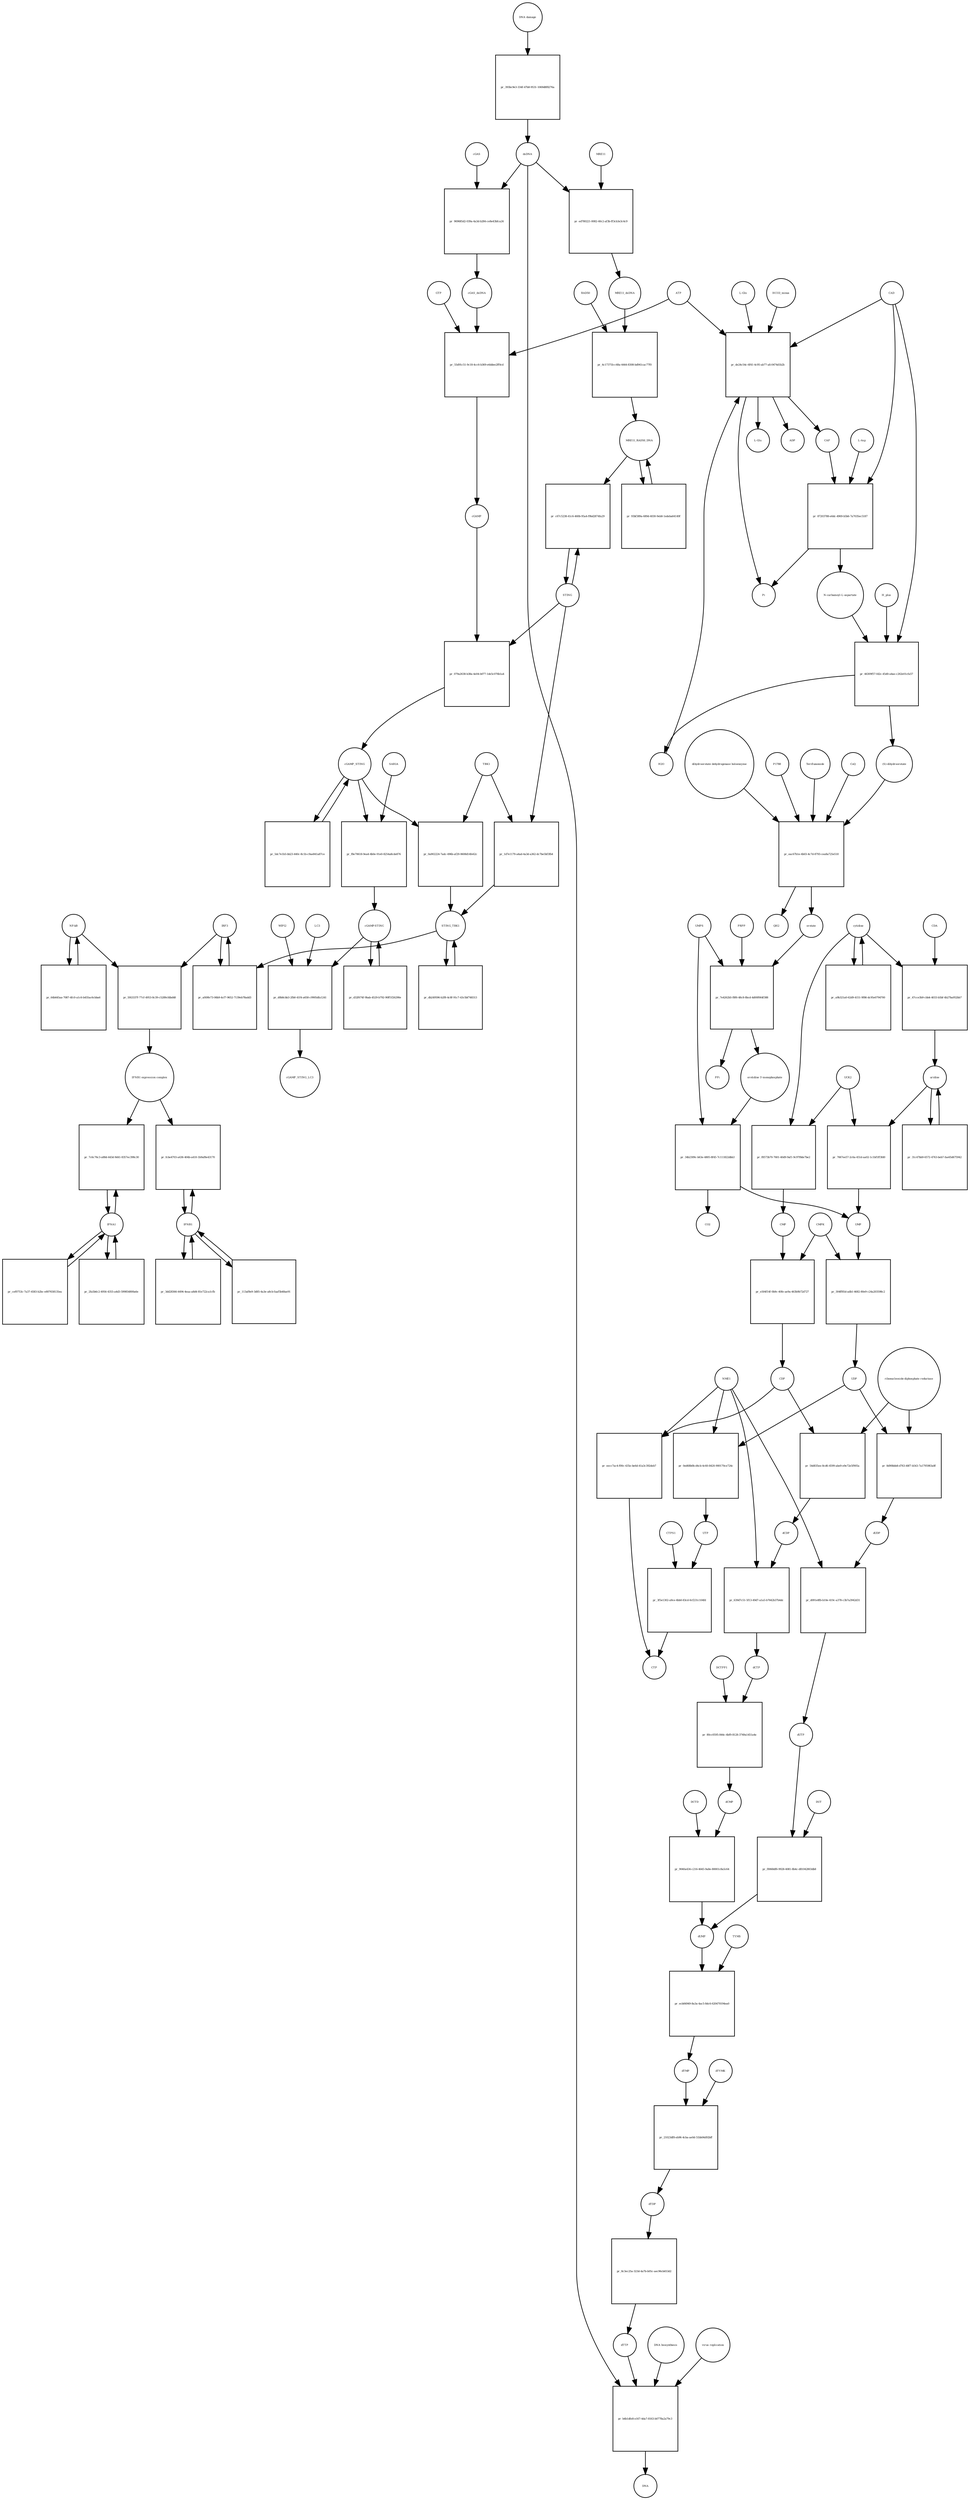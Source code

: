 strict digraph  {
"NF-kB" [annotation="urn_miriam_obo.go_GO%3A0071159", bipartite=0, cls=complex, fontsize=4, label="NF-kB", shape=circle];
"pr_5f43337f-77cf-4953-8c39-c5289cfdbd48" [annotation="", bipartite=1, cls=process, fontsize=4, label="pr_5f43337f-77cf-4953-8c39-c5289cfdbd48", shape=square];
"IFNB1 expression complex" [annotation="", bipartite=0, cls=complex, fontsize=4, label="IFNB1 expression complex", shape=circle];
IRF3 [annotation="urn_miriam_hgnc_6118|urn_miriam_uniprot_Q14653|urn_miriam_ensembl_ENSG00000126456|urn_miriam_refseq_NM_001571|urn_miriam_hgnc.symbol_IRF3|urn_miriam_ncbigene_3661", bipartite=0, cls="macromolecule multimer", fontsize=4, label=IRF3, shape=circle];
dCDP [annotation="urn_miriam_obo.chebi_CHEBI%3A28846", bipartite=0, cls="simple chemical", fontsize=4, label=dCDP, shape=circle];
"pr_639d7c51-5f13-49d7-a1a5-b7642b37b4dc" [annotation="", bipartite=1, cls=process, fontsize=4, label="pr_639d7c51-5f13-49d7-a1a5-b7642b37b4dc", shape=square];
dCTP [annotation="urn_miriam_obo.chebi_CHEBI%3A16311", bipartite=0, cls="simple chemical", fontsize=4, label=dCTP, shape=circle];
NME1 [annotation="urn_miriam_uniprot_P15531|urn_miriam_hgnc_7849", bipartite=0, cls=macromolecule, fontsize=4, label=NME1, shape=circle];
uridine [annotation="urn_miriam_obo.chebi_CHEBI%3A16704", bipartite=0, cls="simple chemical", fontsize=4, label=uridine, shape=circle];
"pr_7667ee57-2c6a-451d-aa02-1c1bf1ff3fd0" [annotation="", bipartite=1, cls=process, fontsize=4, label="pr_7667ee57-2c6a-451d-aa02-1c1bf1ff3fd0", shape=square];
UMP [annotation="urn_miriam_obo.chebi_CHEBI%3A57865", bipartite=0, cls="simple chemical", fontsize=4, label=UMP, shape=circle];
UCK2 [annotation="urn_miriam_uniprot_Q9HA47|urn_miriam_hgnc_HGNC%3A12562", bipartite=0, cls=macromolecule, fontsize=4, label=UCK2, shape=circle];
"orotidine 5'-monophosphate" [annotation="urn_miriam_obo.chebi_CHEBI%3A15842", bipartite=0, cls="simple chemical", fontsize=4, label="orotidine 5'-monophosphate", shape=circle];
"pr_34b2309c-b63e-4805-8f45-7c111822dbb3" [annotation="", bipartite=1, cls=process, fontsize=4, label="pr_34b2309c-b63e-4805-8f45-7c111822dbb3", shape=square];
UMPS [annotation="urn_miriam_ncbigene_7372|urn_miriam_refseq_NM_000373|urn_miriam_hgnc.symbol_UMPS|urn_miriam_hgnc_12563|urn_miriam_ensembl_ENSG00000114491|urn_miriam_uniprot_P11172", bipartite=0, cls="macromolecule multimer", fontsize=4, label=UMPS, shape=circle];
CO2 [annotation="urn_miriam_obo.chebi_CHEBI%3A16526", bipartite=0, cls="simple chemical", fontsize=4, label=CO2, shape=circle];
UTP [annotation="urn_miriam_obo.chebi_CHEBI%3A15713", bipartite=0, cls="simple chemical", fontsize=4, label=UTP, shape=circle];
"pr_3f5e1302-a9ce-4bb0-83cd-0cf231c104fd" [annotation="", bipartite=1, cls=process, fontsize=4, label="pr_3f5e1302-a9ce-4bb0-83cd-0cf231c104fd", shape=square];
CTP [annotation="urn_miriam_obo.chebi_CHEBI%3A17677", bipartite=0, cls="simple chemical", fontsize=4, label=CTP, shape=circle];
CTPS1 [annotation="urn_miriam_hgnc_HGNC%3A2519|urn_miriam_uniprot_P17812", bipartite=0, cls=macromolecule, fontsize=4, label=CTPS1, shape=circle];
UDP [annotation="urn_miriam_obo.chebi_CHEBI%3A17659", bipartite=0, cls="simple chemical", fontsize=4, label=UDP, shape=circle];
"pr_8d90bbb8-d763-48f7-b543-7a1795983a8f" [annotation="", bipartite=1, cls=process, fontsize=4, label="pr_8d90bbb8-d763-48f7-b543-7a1795983a8f", shape=square];
dUDP [annotation="urn_miriam_obo.chebi_CHEBI%3A28850", bipartite=0, cls="simple chemical", fontsize=4, label=dUDP, shape=circle];
"ribonucleoside-diphosphate reductase" [annotation="urn_miriam_brenda_1.17.4.1|urn_miriam_obo.go_GO%3A0005971", bipartite=0, cls=complex, fontsize=4, label="ribonucleoside-diphosphate reductase", shape=circle];
IFNB1 [annotation="urn_miriam_ensembl_ENSG00000171855|urn_miriam_hgnc.symbol_IFNB1|urn_miriam_hgnc_5434|urn_miriam_uniprot_P01574|urn_miriam_refseq_NM_002176|urn_miriam_ncbigene_3456", bipartite=0, cls=macromolecule, fontsize=4, label=IFNB1, shape=circle];
"pr_fcbe4703-a436-404b-a410-1b9af8e43170" [annotation="", bipartite=1, cls=process, fontsize=4, label="pr_fcbe4703-a436-404b-a410-1b9af8e43170", shape=square];
"pr_304ff85d-adb1-4682-80e9-c24a203598c2" [annotation="", bipartite=1, cls=process, fontsize=4, label="pr_304ff85d-adb1-4682-80e9-c24a203598c2", shape=square];
CMPK [annotation="urn_miriam_uniprot_P30085|urn_miriam_hgnc_HGNC%3A18170", bipartite=0, cls=macromolecule, fontsize=4, label=CMPK, shape=circle];
"cGAMP-STING" [annotation="", bipartite=0, cls=complex, fontsize=4, label="cGAMP-STING", shape=circle];
"pr_d32f674f-9bab-4529-b792-90ff1f26290e" [annotation="", bipartite=1, cls=process, fontsize=4, label="pr_d32f674f-9bab-4529-b792-90ff1f26290e", shape=square];
IFNA1 [annotation="urn_miriam_hgnc.symbol_IFNA1|urn_miriam_ncbigene_3439|urn_miriam_refseq_NM_024013|urn_miriam_uniprot_P01562|urn_miriam_hgnc_5417|urn_miriam_ensembl_ENSG00000197919", bipartite=0, cls=macromolecule, fontsize=4, label=IFNA1, shape=circle];
"pr_7c6c76c3-a88d-443d-9d41-8357ec398c30" [annotation="", bipartite=1, cls=process, fontsize=4, label="pr_7c6c76c3-a88d-443d-9d41-8357ec398c30", shape=square];
"pr_31c47bb9-6572-4763-beb7-fae65d675942" [annotation="", bipartite=1, cls=process, fontsize=4, label="pr_31c47bb9-6572-4763-beb7-fae65d675942", shape=square];
CDP [annotation="urn_miriam_obo.chebi_CHEBI%3A17239", bipartite=0, cls="simple chemical", fontsize=4, label=CDP, shape=circle];
"pr_54d835ee-8cd6-4599-abe9-e9e72e5f905a" [annotation="", bipartite=1, cls=process, fontsize=4, label="pr_54d835ee-8cd6-4599-abe9-e9e72e5f905a", shape=square];
"pr_eecc7ac4-f00c-435e-be6d-41a3c392deb7" [annotation="", bipartite=1, cls=process, fontsize=4, label="pr_eecc7ac4-f00c-435e-be6d-41a3c392deb7", shape=square];
dTDP [annotation="urn_miriam_obo.chebi_CHEBI%3A18075", bipartite=0, cls="simple chemical", fontsize=4, label=dTDP, shape=circle];
"pr_8c3ec25a-323d-4a7b-b05c-aec96cb653d2" [annotation="", bipartite=1, cls=process, fontsize=4, label="pr_8c3ec25a-323d-4a7b-b05c-aec96cb653d2", shape=square];
dTTP [annotation="urn_miriam_obo.chebi_CHEBI%3A18077", bipartite=0, cls="simple chemical", fontsize=4, label=dTTP, shape=circle];
CMP [annotation="urn_miriam_obo.chebi_CHEBI%3A17361", bipartite=0, cls="simple chemical", fontsize=4, label=CMP, shape=circle];
"pr_e504f14f-0b9c-40fe-ae9a-463b9b72d727" [annotation="", bipartite=1, cls=process, fontsize=4, label="pr_e504f14f-0b9c-40fe-ae9a-463b9b72d727", shape=square];
dUMP [annotation="urn_miriam_obo.chebi_CHEBI%3A17622", bipartite=0, cls="simple chemical", fontsize=4, label=dUMP, shape=circle];
"pr_ecb84949-8a3a-4ac5-8dc6-620470194ea0" [annotation="", bipartite=1, cls=process, fontsize=4, label="pr_ecb84949-8a3a-4ac5-8dc6-620470194ea0", shape=square];
dTMP [annotation="urn_miriam_obo.chebi_CHEBI%3A17013", bipartite=0, cls="simple chemical", fontsize=4, label=dTMP, shape=circle];
TYMS [annotation="urn_miriam_uniprot_P04818|urn_miriam_hgnc_HGNC%3A12441", bipartite=0, cls=macromolecule, fontsize=4, label=TYMS, shape=circle];
dsDNA [annotation="urn_miriam_obo.chebi_CHEBI%3A75909", bipartite=0, cls="simple chemical", fontsize=4, label=dsDNA, shape=circle];
"pr_b4b1dfe8-e167-4da7-8163-b0778a2a79c3" [annotation="", bipartite=1, cls=process, fontsize=4, label="pr_b4b1dfe8-e167-4da7-8163-b0778a2a79c3", shape=square];
DNA [annotation="", bipartite=0, cls="nucleic acid feature", fontsize=4, label=DNA, shape=circle];
"DNA biosynthesis" [annotation="urn_miriam_obo.go_GO%3A0071897", bipartite=0, cls=phenotype, fontsize=4, label="DNA biosynthesis", shape=circle];
"virus replication" [annotation="urn_miriam_obo.go_GO%3A0019079", bipartite=0, cls=phenotype, fontsize=4, label="virus replication", shape=circle];
MRE11_RAD50_DNA [annotation="", bipartite=0, cls=complex, fontsize=4, label=MRE11_RAD50_DNA, shape=circle];
"pr_93bf389a-689d-4030-9eb8-1edeba64149f" [annotation="", bipartite=1, cls=process, fontsize=4, label="pr_93bf389a-689d-4030-9eb8-1edeba64149f", shape=square];
"pr_80cc0595-844c-4bf9-8128-3749a1451a4e" [annotation="", bipartite=1, cls=process, fontsize=4, label="pr_80cc0595-844c-4bf9-8128-3749a1451a4e", shape=square];
dCMP [annotation="urn_miriam_obo.chebi_CHEBI%3A15918", bipartite=0, cls="simple chemical", fontsize=4, label=dCMP, shape=circle];
DCTPP1 [annotation="urn_miriam_uniprot_Q9H773|urn_miriam_hgnc_HGNC%3A28777", bipartite=0, cls=macromolecule, fontsize=4, label=DCTPP1, shape=circle];
"pr_113af8e9-3d85-4a3e-a8cb-faaf5b48ae91" [annotation="", bipartite=1, cls=process, fontsize=4, label="pr_113af8e9-3d85-4a3e-a8cb-faaf5b48ae91", shape=square];
"pr_3dd28366-4494-4eaa-a8d4-81e722ca1cfb" [annotation="", bipartite=1, cls=process, fontsize=4, label="pr_3dd28366-4494-4eaa-a8d4-81e722ca1cfb", shape=square];
ATP [annotation="urn_miriam_obo.chebi_CHEBI%3A15422", bipartite=0, cls="simple chemical", fontsize=4, label=ATP, shape=circle];
"pr_55d91c51-9c18-4cc6-b369-e6ddee2ff0cd" [annotation="", bipartite=1, cls=process, fontsize=4, label="pr_55d91c51-9c18-4cc6-b369-e6ddee2ff0cd", shape=square];
GTP [annotation="urn_miriam_obo.chebi_CHEBI%3A15996", bipartite=0, cls="simple chemical", fontsize=4, label=GTP, shape=circle];
cGAMP [annotation="urn_miriam_obo.chebi_CHEBI%3A75947", bipartite=0, cls="simple chemical", fontsize=4, label=cGAMP, shape=circle];
cGAS_dsDNA [annotation=urn_miriam_pubmed_28363908, bipartite=0, cls=complex, fontsize=4, label=cGAS_dsDNA, shape=circle];
cytidine [annotation="urn_miriam_obo.chebi_CHEBI%3A17562", bipartite=0, cls="simple chemical", fontsize=4, label=cytidine, shape=circle];
"pr_f8573b70-7601-40d9-9af1-9c97f8de7be2" [annotation="", bipartite=1, cls=process, fontsize=4, label="pr_f8573b70-7601-40d9-9af1-9c97f8de7be2", shape=square];
"pr_079a2638-b38a-4e04-b077-1de5c076b1a4" [annotation="", bipartite=1, cls=process, fontsize=4, label="pr_079a2638-b38a-4e04-b077-1de5c076b1a4", shape=square];
STING [annotation=urn_miriam_uniprot_Q86WV6, bipartite=0, cls="macromolecule multimer", fontsize=4, label=STING, shape=circle];
cGAMP_STING [annotation="urn_miriam_obo.go_GO%3A1990231", bipartite=0, cls=complex, fontsize=4, label=cGAMP_STING, shape=circle];
"L-Gln" [annotation="urn_miriam_obo.chebi_CHEBI%3A18050", bipartite=0, cls="simple chemical", fontsize=4, label="L-Gln", shape=circle];
"pr_de24c54c-6f41-4c95-ab77-afc0474d1b2b" [annotation="", bipartite=1, cls=process, fontsize=4, label="pr_de24c54c-6f41-4c95-ab77-afc0474d1b2b", shape=square];
CAP [annotation="urn_miriam_obo.chebi_CHEBI%3A17672", bipartite=0, cls="simple chemical", fontsize=4, label=CAP, shape=circle];
CAD [annotation="urn_miriam_refseq_NM_001306079|urn_miriam_hgnc_1424|urn_miriam_hgnc.symbol_CAD|urn_miriam_uniprot_P27708|urn_miriam_ncbigene_790|urn_miriam_ensembl_ENSG00000084774", bipartite=0, cls=macromolecule, fontsize=4, label=CAD, shape=circle];
HCO3_minus [annotation="urn_miriam_obo.chebi_CHEBI%3A17544", bipartite=0, cls="simple chemical", fontsize=4, label=HCO3_minus, shape=circle];
H2O [annotation="urn_miriam_obo.chebi_CHEBI%3A15377", bipartite=0, cls="simple chemical", fontsize=4, label=H2O, shape=circle];
"L-Glu" [annotation="urn_miriam_obo.chebi_CHEBI%3A16015", bipartite=0, cls="simple chemical", fontsize=4, label="L-Glu", shape=circle];
ADP [annotation="urn_miriam_obo.chebi_CHEBI%3A16761", bipartite=0, cls="simple chemical", fontsize=4, label=ADP, shape=circle];
Pi [annotation="urn_miriam_obo.chebi_CHEBI%3A18367", bipartite=0, cls="simple chemical", fontsize=4, label=Pi, shape=circle];
"pr_0ed68b0b-d4cb-4c60-8420-900170ce724c" [annotation="", bipartite=1, cls=process, fontsize=4, label="pr_0ed68b0b-d4cb-4c60-8420-900170ce724c", shape=square];
"N-carbamoyl-L-aspartate" [annotation="urn_miriam_obo.chebi_CHEBI%3A32814", bipartite=0, cls="simple chemical", fontsize=4, label="N-carbamoyl-L-aspartate", shape=circle];
"pr_46309f57-fd2c-45d0-a4ae-c262e01cfa57" [annotation="", bipartite=1, cls=process, fontsize=4, label="pr_46309f57-fd2c-45d0-a4ae-c262e01cfa57", shape=square];
"(S)-dihydroorotate" [annotation="urn_miriam_obo.chebi_CHEBI%3A30864", bipartite=0, cls="simple chemical", fontsize=4, label="(S)-dihydroorotate", shape=circle];
H_plus [annotation="urn_miriam_obo.chebi_CHEBI%3A15378", bipartite=0, cls="simple chemical", fontsize=4, label=H_plus, shape=circle];
"pr_64b645aa-7087-4fc0-a1c6-b455ac6cbba6" [annotation="", bipartite=1, cls=process, fontsize=4, label="pr_64b645aa-7087-4fc0-a1c6-b455ac6cbba6", shape=square];
"pr_2fa5b6c2-4956-4355-a4d3-599854800a6e" [annotation="", bipartite=1, cls=process, fontsize=4, label="pr_2fa5b6c2-4956-4355-a4d3-599854800a6e", shape=square];
TBK1 [annotation="urn_miriam_hgnc.symbol_TBK1|urn_miriam_ensembl_ENSG00000183735|urn_miriam_uniprot_Q9UHD2|urn_miriam_refseq_NM_013254|urn_miriam_hgnc_11584|urn_miriam_ncbigene_29110", bipartite=0, cls=macromolecule, fontsize=4, label=TBK1, shape=circle];
"pr_0a902224-7adc-496b-af29-0608d14fe62c" [annotation="", bipartite=1, cls=process, fontsize=4, label="pr_0a902224-7adc-496b-af29-0608d14fe62c", shape=square];
STING_TBK1 [annotation=urn_miriam_pubmed_30842653, bipartite=0, cls=complex, fontsize=4, label=STING_TBK1, shape=circle];
"pr_c67c5238-41c6-460b-95a4-f9bd2874fa29" [annotation="", bipartite=1, cls=process, fontsize=4, label="pr_c67c5238-41c6-460b-95a4-f9bd2874fa29", shape=square];
"pr_cef0753c-7a37-4583-b2bc-e807658135ea" [annotation="", bipartite=1, cls=process, fontsize=4, label="pr_cef0753c-7a37-4583-b2bc-e807658135ea", shape=square];
"pr_969685d2-039a-4a3d-b284-ce8e43bfca24" [annotation="", bipartite=1, cls=process, fontsize=4, label="pr_969685d2-039a-4a3d-b284-ce8e43bfca24", shape=square];
cGAS [annotation="urn_miriam_ensembl_ENSG00000164430|urn_miriam_hgnc_21367|urn_miriam_ncbigene_115004|urn_miriam_uniprot_Q8N884|urn_miriam_hgnc.symbol_CGAS|urn_miriam_refseq_NM_138441", bipartite=0, cls=macromolecule, fontsize=4, label=cGAS, shape=circle];
"pr_db249596-b2f8-4c8f-91c7-43c5bf748313" [annotation="", bipartite=1, cls=process, fontsize=4, label="pr_db249596-b2f8-4c8f-91c7-43c5bf748313", shape=square];
orotate [annotation="urn_miriam_obo.chebi_CHEBI%3A30839", bipartite=0, cls="simple chemical", fontsize=4, label=orotate, shape=circle];
"pr_7e4262b5-f8f6-48c8-8bcd-4d00f064f388" [annotation="", bipartite=1, cls=process, fontsize=4, label="pr_7e4262b5-f8f6-48c8-8bcd-4d00f064f388", shape=square];
PRPP [annotation="urn_miriam_obo.chebi_CHEBI%3A17111", bipartite=0, cls="simple chemical", fontsize=4, label=PRPP, shape=circle];
PPi [annotation="urn_miriam_obo.chebi_CHEBI%3A18361", bipartite=0, cls="simple chemical", fontsize=4, label=PPi, shape=circle];
"pr_a9b321a0-62d9-4151-9f86-dc95e0794700" [annotation="", bipartite=1, cls=process, fontsize=4, label="pr_a9b321a0-62d9-4151-9f86-dc95e0794700", shape=square];
"pr_af49fe73-06b9-4cf7-9652-7139eb78add3" [annotation="", bipartite=1, cls=process, fontsize=4, label="pr_af49fe73-06b9-4cf7-9652-7139eb78add3", shape=square];
"pr_5dc7e1b5-bb23-440c-8c1b-c9ae841a87ce" [annotation="", bipartite=1, cls=process, fontsize=4, label="pr_5dc7e1b5-bb23-440c-8c1b-c9ae841a87ce", shape=square];
RAD50 [annotation="urn_miriam_ncbigene_10111|urn_miriam_refseq_NM_005732|urn_miriam_uniprot_Q92878|urn_miriam_hgnc.symbol_RAD50|urn_miriam_ensembl_ENSG00000113522|urn_miriam_hgnc_9816", bipartite=0, cls="macromolecule multimer", fontsize=4, label=RAD50, shape=circle];
"pr_4c17371b-c48a-4444-8308-bd941cac77f0" [annotation="", bipartite=1, cls=process, fontsize=4, label="pr_4c17371b-c48a-4444-8308-bd941cac77f0", shape=square];
MRE11_dsDNA [annotation="urn_miriam_obo.go_GO%3A0003690", bipartite=0, cls=complex, fontsize=4, label=MRE11_dsDNA, shape=circle];
"pr_eac67b1e-4b03-4c7d-8793-cea8a725e518" [annotation="", bipartite=1, cls=process, fontsize=4, label="pr_eac67b1e-4b03-4c7d-8793-cea8a725e518", shape=square];
"dihydroorotate dehydrogenase holoenzyme" [annotation="urn_miriam_ncbigene_1723|urn_miriam_hgnc_HGNC%3A2867|urn_miriam_hgnc.symbol_DHODH", bipartite=0, cls="simple chemical", fontsize=4, label="dihydroorotate dehydrogenase holoenzyme", shape=circle];
P1788 [annotation=urn_miriam_pubmed_31740051, bipartite=0, cls="simple chemical", fontsize=4, label=P1788, shape=circle];
Teriflunomide [annotation=urn_miriam_drugbank_DB08880, bipartite=0, cls="simple chemical", fontsize=4, label=Teriflunomide, shape=circle];
CoQ [annotation="urn_miriam_obo.chebi_CHEBI%3A16389", bipartite=0, cls="simple chemical", fontsize=4, label=CoQ, shape=circle];
QH2 [annotation="urn_miriam_obo.chebi_CHEBI%3A17976", bipartite=0, cls="simple chemical", fontsize=4, label=QH2, shape=circle];
"pr_d091e8fb-b10e-419c-a378-c3b7a3942d31" [annotation="", bipartite=1, cls=process, fontsize=4, label="pr_d091e8fb-b10e-419c-a378-c3b7a3942d31", shape=square];
dUTP [annotation="urn_miriam_obo.chebi_CHEBI%3A17625", bipartite=0, cls="simple chemical", fontsize=4, label=dUTP, shape=circle];
"pr_47cce3b9-cbb4-4033-b5bf-4b27ba952bb7" [annotation="", bipartite=1, cls=process, fontsize=4, label="pr_47cce3b9-cbb4-4033-b5bf-4b27ba952bb7", shape=square];
CDA [annotation="urn_miriam_uniprot_P32320|urn_miriam_ncbigene_978|urn_miriam_refseq_NM_001785|urn_miriam_ensembl_ENSG00000158825|urn_miriam_hgnc.symbol_CDA|urn_miriam_hgnc_1712", bipartite=0, cls=macromolecule, fontsize=4, label=CDA, shape=circle];
"pr_f8068df6-9928-4081-8b4c-d81042803db8" [annotation="", bipartite=1, cls=process, fontsize=4, label="pr_f8068df6-9928-4081-8b4c-d81042803db8", shape=square];
DUT [annotation="urn_miriam_hgnc_HGNC%3A3078|urn_miriam_uniprot_P33316", bipartite=0, cls=macromolecule, fontsize=4, label=DUT, shape=circle];
"pr_d0b8cbb3-2fb0-41f4-a658-c9905dfa1241" [annotation="", bipartite=1, cls=process, fontsize=4, label="pr_d0b8cbb3-2fb0-41f4-a658-c9905dfa1241", shape=square];
LC3 [annotation="", bipartite=0, cls=macromolecule, fontsize=4, label=LC3, shape=circle];
cGAMP_STING_LC3 [annotation="", bipartite=0, cls=complex, fontsize=4, label=cGAMP_STING_LC3, shape=circle];
WIPI2 [annotation="urn_miriam_refseq_NM_015610|urn_miriam_hgnc_32225|urn_miriam_hgnc.symbol_WIPI2|urn_miriam_ensembl_ENSG00000157954|urn_miriam_ncbigene_26100|urn_miriam_uniprot_Q9Y4P8", bipartite=0, cls=macromolecule, fontsize=4, label=WIPI2, shape=circle];
"pr_87203788-e6dc-4969-b5b6-7a7035ec5187" [annotation="", bipartite=1, cls=process, fontsize=4, label="pr_87203788-e6dc-4969-b5b6-7a7035ec5187", shape=square];
"L-Asp" [annotation="urn_miriam_obo.chebi_CHEBI%3A29991", bipartite=0, cls="simple chemical", fontsize=4, label="L-Asp", shape=circle];
"pr_ed780221-0082-40c2-af3b-ff3cb3e3c4c9" [annotation="", bipartite=1, cls=process, fontsize=4, label="pr_ed780221-0082-40c2-af3b-ff3cb3e3c4c9", shape=square];
MRE11 [annotation="urn_miriam_hgnc.symbol_MRE11|urn_miriam_ncbigene_4361|urn_miriam_uniprot_P49959|urn_miriam_ensembl_ENSG00000020922|urn_miriam_refseq_NM_005591|urn_miriam_hgnc_7230", bipartite=0, cls="macromolecule multimer", fontsize=4, label=MRE11, shape=circle];
"pr_21023df8-eb96-4cba-ae0d-51bb04d92bff" [annotation="", bipartite=1, cls=process, fontsize=4, label="pr_21023df8-eb96-4cba-ae0d-51bb04d92bff", shape=square];
dTYMK [annotation="urn_miriam_uniprot_P23919|urn_miriam_hgnc_HGNC%3A3061", bipartite=0, cls=macromolecule, fontsize=4, label=dTYMK, shape=circle];
"pr_f8e70618-9ea4-4b0e-91e0-8254a8cde876" [annotation="", bipartite=1, cls=process, fontsize=4, label="pr_f8e70618-9ea4-4b0e-91e0-8254a8cde876", shape=square];
SAR1A [annotation="urn_miriam_uniprot_Q9NR31|urn_miriam_ensembl_ENSG00000079332|urn_miriam_hgnc_10534|urn_miriam_hgnc.symbol_SAR1A|urn_miriam_refseq_NM_001142648|urn_miriam_ncbigene_56681", bipartite=0, cls=macromolecule, fontsize=4, label=SAR1A, shape=circle];
"pr_1d7e1179-a4ad-4a3d-a362-dc7be5bf3fb4" [annotation="", bipartite=1, cls=process, fontsize=4, label="pr_1d7e1179-a4ad-4a3d-a362-dc7be5bf3fb4", shape=square];
"pr_393bc9e3-334f-47b8-9531-1069d8f8276a" [annotation="", bipartite=1, cls=process, fontsize=4, label="pr_393bc9e3-334f-47b8-9531-1069d8f8276a", shape=square];
"DNA damage" [annotation="", bipartite=0, cls=phenotype, fontsize=4, label="DNA damage", shape=circle];
"pr_9040a434-c216-4645-9a8e-80001c8a5c64" [annotation="", bipartite=1, cls=process, fontsize=4, label="pr_9040a434-c216-4645-9a8e-80001c8a5c64", shape=square];
DCTD [annotation="urn_miriam_uniprot_P32321|urn_miriam_hgnc_HGNC%3A2710", bipartite=0, cls=macromolecule, fontsize=4, label=DCTD, shape=circle];
"NF-kB" -> "pr_5f43337f-77cf-4953-8c39-c5289cfdbd48"  [annotation="", interaction_type=consumption];
"NF-kB" -> "pr_64b645aa-7087-4fc0-a1c6-b455ac6cbba6"  [annotation="", interaction_type=consumption];
"pr_5f43337f-77cf-4953-8c39-c5289cfdbd48" -> "IFNB1 expression complex"  [annotation="", interaction_type=production];
"IFNB1 expression complex" -> "pr_fcbe4703-a436-404b-a410-1b9af8e43170"  [annotation=urn_miriam_pubmed_20610653, interaction_type=stimulation];
"IFNB1 expression complex" -> "pr_7c6c76c3-a88d-443d-9d41-8357ec398c30"  [annotation=urn_miriam_pubmed_16979567, interaction_type=stimulation];
IRF3 -> "pr_5f43337f-77cf-4953-8c39-c5289cfdbd48"  [annotation="", interaction_type=consumption];
IRF3 -> "pr_af49fe73-06b9-4cf7-9652-7139eb78add3"  [annotation="", interaction_type=consumption];
dCDP -> "pr_639d7c51-5f13-49d7-a1a5-b7642b37b4dc"  [annotation="", interaction_type=consumption];
"pr_639d7c51-5f13-49d7-a1a5-b7642b37b4dc" -> dCTP  [annotation="", interaction_type=production];
dCTP -> "pr_80cc0595-844c-4bf9-8128-3749a1451a4e"  [annotation="", interaction_type=consumption];
NME1 -> "pr_639d7c51-5f13-49d7-a1a5-b7642b37b4dc"  [annotation=urn_miriam_pubmed_17827303, interaction_type=catalysis];
NME1 -> "pr_eecc7ac4-f00c-435e-be6d-41a3c392deb7"  [annotation=urn_miriam_pubmed_28458037, interaction_type=catalysis];
NME1 -> "pr_0ed68b0b-d4cb-4c60-8420-900170ce724c"  [annotation=urn_miriam_pubmed_28458037, interaction_type=catalysis];
NME1 -> "pr_d091e8fb-b10e-419c-a378-c3b7a3942d31"  [annotation=urn_miriam_pubmed_17827303, interaction_type=catalysis];
uridine -> "pr_7667ee57-2c6a-451d-aa02-1c1bf1ff3fd0"  [annotation="", interaction_type=consumption];
uridine -> "pr_31c47bb9-6572-4763-beb7-fae65d675942"  [annotation="", interaction_type=consumption];
"pr_7667ee57-2c6a-451d-aa02-1c1bf1ff3fd0" -> UMP  [annotation="", interaction_type=production];
UMP -> "pr_304ff85d-adb1-4682-80e9-c24a203598c2"  [annotation="", interaction_type=consumption];
UCK2 -> "pr_7667ee57-2c6a-451d-aa02-1c1bf1ff3fd0"  [annotation=urn_miriam_pubmed_15130468, interaction_type=catalysis];
UCK2 -> "pr_f8573b70-7601-40d9-9af1-9c97f8de7be2"  [annotation=urn_miriam_pubmed_15130468, interaction_type=catalysis];
"orotidine 5'-monophosphate" -> "pr_34b2309c-b63e-4805-8f45-7c111822dbb3"  [annotation="", interaction_type=consumption];
"pr_34b2309c-b63e-4805-8f45-7c111822dbb3" -> UMP  [annotation="", interaction_type=production];
"pr_34b2309c-b63e-4805-8f45-7c111822dbb3" -> CO2  [annotation="", interaction_type=production];
UMPS -> "pr_34b2309c-b63e-4805-8f45-7c111822dbb3"  [annotation=urn_miriam_reactome_REACT_1698, interaction_type=catalysis];
UMPS -> "pr_7e4262b5-f8f6-48c8-8bcd-4d00f064f388"  [annotation=urn_miriam_reactome_REACT_1698, interaction_type=catalysis];
UTP -> "pr_3f5e1302-a9ce-4bb0-83cd-0cf231c104fd"  [annotation="", interaction_type=consumption];
"pr_3f5e1302-a9ce-4bb0-83cd-0cf231c104fd" -> CTP  [annotation="", interaction_type=production];
CTPS1 -> "pr_3f5e1302-a9ce-4bb0-83cd-0cf231c104fd"  [annotation=urn_miriam_pubmed_5411547, interaction_type=catalysis];
UDP -> "pr_8d90bbb8-d763-48f7-b543-7a1795983a8f"  [annotation="", interaction_type=consumption];
UDP -> "pr_0ed68b0b-d4cb-4c60-8420-900170ce724c"  [annotation="", interaction_type=consumption];
"pr_8d90bbb8-d763-48f7-b543-7a1795983a8f" -> dUDP  [annotation="", interaction_type=production];
dUDP -> "pr_d091e8fb-b10e-419c-a378-c3b7a3942d31"  [annotation="", interaction_type=consumption];
"ribonucleoside-diphosphate reductase" -> "pr_8d90bbb8-d763-48f7-b543-7a1795983a8f"  [annotation=urn_miriam_pubmed_24809024, interaction_type=catalysis];
"ribonucleoside-diphosphate reductase" -> "pr_54d835ee-8cd6-4599-abe9-e9e72e5f905a"  [annotation=urn_miriam_pubmed_24809024, interaction_type=catalysis];
IFNB1 -> "pr_fcbe4703-a436-404b-a410-1b9af8e43170"  [annotation="", interaction_type=consumption];
IFNB1 -> "pr_113af8e9-3d85-4a3e-a8cb-faaf5b48ae91"  [annotation="", interaction_type=consumption];
IFNB1 -> "pr_3dd28366-4494-4eaa-a8d4-81e722ca1cfb"  [annotation="", interaction_type=consumption];
"pr_fcbe4703-a436-404b-a410-1b9af8e43170" -> IFNB1  [annotation="", interaction_type=production];
"pr_304ff85d-adb1-4682-80e9-c24a203598c2" -> UDP  [annotation="", interaction_type=production];
CMPK -> "pr_304ff85d-adb1-4682-80e9-c24a203598c2"  [annotation=urn_miriam_pubmed_10462544, interaction_type=catalysis];
CMPK -> "pr_e504f14f-0b9c-40fe-ae9a-463b9b72d727"  [annotation=urn_miriam_pubmed_10462544, interaction_type=catalysis];
"cGAMP-STING" -> "pr_d32f674f-9bab-4529-b792-90ff1f26290e"  [annotation="", interaction_type=consumption];
"cGAMP-STING" -> "pr_d0b8cbb3-2fb0-41f4-a658-c9905dfa1241"  [annotation="", interaction_type=consumption];
"pr_d32f674f-9bab-4529-b792-90ff1f26290e" -> "cGAMP-STING"  [annotation="", interaction_type=production];
IFNA1 -> "pr_7c6c76c3-a88d-443d-9d41-8357ec398c30"  [annotation="", interaction_type=consumption];
IFNA1 -> "pr_2fa5b6c2-4956-4355-a4d3-599854800a6e"  [annotation="", interaction_type=consumption];
IFNA1 -> "pr_cef0753c-7a37-4583-b2bc-e807658135ea"  [annotation="", interaction_type=consumption];
"pr_7c6c76c3-a88d-443d-9d41-8357ec398c30" -> IFNA1  [annotation="", interaction_type=production];
"pr_31c47bb9-6572-4763-beb7-fae65d675942" -> uridine  [annotation="", interaction_type=production];
CDP -> "pr_54d835ee-8cd6-4599-abe9-e9e72e5f905a"  [annotation="", interaction_type=consumption];
CDP -> "pr_eecc7ac4-f00c-435e-be6d-41a3c392deb7"  [annotation="", interaction_type=consumption];
"pr_54d835ee-8cd6-4599-abe9-e9e72e5f905a" -> dCDP  [annotation="", interaction_type=production];
"pr_eecc7ac4-f00c-435e-be6d-41a3c392deb7" -> CTP  [annotation="", interaction_type=production];
dTDP -> "pr_8c3ec25a-323d-4a7b-b05c-aec96cb653d2"  [annotation="", interaction_type=consumption];
"pr_8c3ec25a-323d-4a7b-b05c-aec96cb653d2" -> dTTP  [annotation="", interaction_type=production];
dTTP -> "pr_b4b1dfe8-e167-4da7-8163-b0778a2a79c3"  [annotation="", interaction_type=consumption];
CMP -> "pr_e504f14f-0b9c-40fe-ae9a-463b9b72d727"  [annotation="", interaction_type=consumption];
"pr_e504f14f-0b9c-40fe-ae9a-463b9b72d727" -> CDP  [annotation="", interaction_type=production];
dUMP -> "pr_ecb84949-8a3a-4ac5-8dc6-620470194ea0"  [annotation="", interaction_type=consumption];
"pr_ecb84949-8a3a-4ac5-8dc6-620470194ea0" -> dTMP  [annotation="", interaction_type=production];
dTMP -> "pr_21023df8-eb96-4cba-ae0d-51bb04d92bff"  [annotation="", interaction_type=consumption];
TYMS -> "pr_ecb84949-8a3a-4ac5-8dc6-620470194ea0"  [annotation=urn_miriam_pubmed_3099389, interaction_type=catalysis];
dsDNA -> "pr_b4b1dfe8-e167-4da7-8163-b0778a2a79c3"  [annotation="", interaction_type=consumption];
dsDNA -> "pr_969685d2-039a-4a3d-b284-ce8e43bfca24"  [annotation="", interaction_type=consumption];
dsDNA -> "pr_ed780221-0082-40c2-af3b-ff3cb3e3c4c9"  [annotation="", interaction_type=consumption];
"pr_b4b1dfe8-e167-4da7-8163-b0778a2a79c3" -> DNA  [annotation="", interaction_type=production];
"DNA biosynthesis" -> "pr_b4b1dfe8-e167-4da7-8163-b0778a2a79c3"  [annotation="", interaction_type=catalysis];
"virus replication" -> "pr_b4b1dfe8-e167-4da7-8163-b0778a2a79c3"  [annotation="", interaction_type=inhibition];
MRE11_RAD50_DNA -> "pr_93bf389a-689d-4030-9eb8-1edeba64149f"  [annotation="", interaction_type=consumption];
MRE11_RAD50_DNA -> "pr_c67c5238-41c6-460b-95a4-f9bd2874fa29"  [annotation=urn_miriam_pubmed_23388631, interaction_type=catalysis];
"pr_93bf389a-689d-4030-9eb8-1edeba64149f" -> MRE11_RAD50_DNA  [annotation="", interaction_type=production];
"pr_80cc0595-844c-4bf9-8128-3749a1451a4e" -> dCMP  [annotation="", interaction_type=production];
dCMP -> "pr_9040a434-c216-4645-9a8e-80001c8a5c64"  [annotation="", interaction_type=consumption];
DCTPP1 -> "pr_80cc0595-844c-4bf9-8128-3749a1451a4e"  [annotation=urn_miriam_pubmed_13788541, interaction_type=catalysis];
"pr_113af8e9-3d85-4a3e-a8cb-faaf5b48ae91" -> IFNB1  [annotation="", interaction_type=production];
"pr_3dd28366-4494-4eaa-a8d4-81e722ca1cfb" -> IFNB1  [annotation="", interaction_type=production];
ATP -> "pr_55d91c51-9c18-4cc6-b369-e6ddee2ff0cd"  [annotation="", interaction_type=consumption];
ATP -> "pr_de24c54c-6f41-4c95-ab77-afc0474d1b2b"  [annotation="", interaction_type=consumption];
"pr_55d91c51-9c18-4cc6-b369-e6ddee2ff0cd" -> cGAMP  [annotation="", interaction_type=production];
GTP -> "pr_55d91c51-9c18-4cc6-b369-e6ddee2ff0cd"  [annotation="", interaction_type=consumption];
cGAMP -> "pr_079a2638-b38a-4e04-b077-1de5c076b1a4"  [annotation="", interaction_type=consumption];
cGAS_dsDNA -> "pr_55d91c51-9c18-4cc6-b369-e6ddee2ff0cd"  [annotation=urn_miriam_pubmed_29622565, interaction_type=catalysis];
cytidine -> "pr_f8573b70-7601-40d9-9af1-9c97f8de7be2"  [annotation="", interaction_type=consumption];
cytidine -> "pr_a9b321a0-62d9-4151-9f86-dc95e0794700"  [annotation="", interaction_type=consumption];
cytidine -> "pr_47cce3b9-cbb4-4033-b5bf-4b27ba952bb7"  [annotation="", interaction_type=consumption];
"pr_f8573b70-7601-40d9-9af1-9c97f8de7be2" -> CMP  [annotation="", interaction_type=production];
"pr_079a2638-b38a-4e04-b077-1de5c076b1a4" -> cGAMP_STING  [annotation="", interaction_type=production];
STING -> "pr_079a2638-b38a-4e04-b077-1de5c076b1a4"  [annotation="", interaction_type=consumption];
STING -> "pr_c67c5238-41c6-460b-95a4-f9bd2874fa29"  [annotation="", interaction_type=consumption];
STING -> "pr_1d7e1179-a4ad-4a3d-a362-dc7be5bf3fb4"  [annotation="", interaction_type=consumption];
cGAMP_STING -> "pr_0a902224-7adc-496b-af29-0608d14fe62c"  [annotation="", interaction_type=consumption];
cGAMP_STING -> "pr_5dc7e1b5-bb23-440c-8c1b-c9ae841a87ce"  [annotation="", interaction_type=consumption];
cGAMP_STING -> "pr_f8e70618-9ea4-4b0e-91e0-8254a8cde876"  [annotation="", interaction_type=consumption];
"L-Gln" -> "pr_de24c54c-6f41-4c95-ab77-afc0474d1b2b"  [annotation="", interaction_type=consumption];
"pr_de24c54c-6f41-4c95-ab77-afc0474d1b2b" -> CAP  [annotation="", interaction_type=production];
"pr_de24c54c-6f41-4c95-ab77-afc0474d1b2b" -> "L-Glu"  [annotation="", interaction_type=production];
"pr_de24c54c-6f41-4c95-ab77-afc0474d1b2b" -> ADP  [annotation="", interaction_type=production];
"pr_de24c54c-6f41-4c95-ab77-afc0474d1b2b" -> Pi  [annotation="", interaction_type=production];
CAP -> "pr_87203788-e6dc-4969-b5b6-7a7035ec5187"  [annotation="", interaction_type=consumption];
CAD -> "pr_de24c54c-6f41-4c95-ab77-afc0474d1b2b"  [annotation=urn_miriam_reactome_REACT_73577, interaction_type=catalysis];
CAD -> "pr_46309f57-fd2c-45d0-a4ae-c262e01cfa57"  [annotation=urn_miriam_reactome_REACT_1698, interaction_type=catalysis];
CAD -> "pr_87203788-e6dc-4969-b5b6-7a7035ec5187"  [annotation=urn_miriam_reactome_REACT_1698, interaction_type=catalysis];
HCO3_minus -> "pr_de24c54c-6f41-4c95-ab77-afc0474d1b2b"  [annotation="", interaction_type=consumption];
H2O -> "pr_de24c54c-6f41-4c95-ab77-afc0474d1b2b"  [annotation="", interaction_type=consumption];
"pr_0ed68b0b-d4cb-4c60-8420-900170ce724c" -> UTP  [annotation="", interaction_type=production];
"N-carbamoyl-L-aspartate" -> "pr_46309f57-fd2c-45d0-a4ae-c262e01cfa57"  [annotation="", interaction_type=consumption];
"pr_46309f57-fd2c-45d0-a4ae-c262e01cfa57" -> "(S)-dihydroorotate"  [annotation="", interaction_type=production];
"pr_46309f57-fd2c-45d0-a4ae-c262e01cfa57" -> H2O  [annotation="", interaction_type=production];
"(S)-dihydroorotate" -> "pr_eac67b1e-4b03-4c7d-8793-cea8a725e518"  [annotation="", interaction_type=consumption];
H_plus -> "pr_46309f57-fd2c-45d0-a4ae-c262e01cfa57"  [annotation="", interaction_type=consumption];
"pr_64b645aa-7087-4fc0-a1c6-b455ac6cbba6" -> "NF-kB"  [annotation="", interaction_type=production];
"pr_2fa5b6c2-4956-4355-a4d3-599854800a6e" -> IFNA1  [annotation="", interaction_type=production];
TBK1 -> "pr_0a902224-7adc-496b-af29-0608d14fe62c"  [annotation="", interaction_type=consumption];
TBK1 -> "pr_1d7e1179-a4ad-4a3d-a362-dc7be5bf3fb4"  [annotation="", interaction_type=consumption];
"pr_0a902224-7adc-496b-af29-0608d14fe62c" -> STING_TBK1  [annotation="", interaction_type=production];
STING_TBK1 -> "pr_db249596-b2f8-4c8f-91c7-43c5bf748313"  [annotation="", interaction_type=consumption];
STING_TBK1 -> "pr_af49fe73-06b9-4cf7-9652-7139eb78add3"  [annotation="urn_miriam_pubmed_22394562|urn_miriam_pubmed_25636800", interaction_type=catalysis];
"pr_c67c5238-41c6-460b-95a4-f9bd2874fa29" -> STING  [annotation="", interaction_type=production];
"pr_cef0753c-7a37-4583-b2bc-e807658135ea" -> IFNA1  [annotation="", interaction_type=production];
"pr_969685d2-039a-4a3d-b284-ce8e43bfca24" -> cGAS_dsDNA  [annotation="", interaction_type=production];
cGAS -> "pr_969685d2-039a-4a3d-b284-ce8e43bfca24"  [annotation="", interaction_type=consumption];
"pr_db249596-b2f8-4c8f-91c7-43c5bf748313" -> STING_TBK1  [annotation="", interaction_type=production];
orotate -> "pr_7e4262b5-f8f6-48c8-8bcd-4d00f064f388"  [annotation="", interaction_type=consumption];
"pr_7e4262b5-f8f6-48c8-8bcd-4d00f064f388" -> "orotidine 5'-monophosphate"  [annotation="", interaction_type=production];
"pr_7e4262b5-f8f6-48c8-8bcd-4d00f064f388" -> PPi  [annotation="", interaction_type=production];
PRPP -> "pr_7e4262b5-f8f6-48c8-8bcd-4d00f064f388"  [annotation="", interaction_type=consumption];
"pr_a9b321a0-62d9-4151-9f86-dc95e0794700" -> cytidine  [annotation="", interaction_type=production];
"pr_af49fe73-06b9-4cf7-9652-7139eb78add3" -> IRF3  [annotation="", interaction_type=production];
"pr_5dc7e1b5-bb23-440c-8c1b-c9ae841a87ce" -> cGAMP_STING  [annotation="", interaction_type=production];
RAD50 -> "pr_4c17371b-c48a-4444-8308-bd941cac77f0"  [annotation="", interaction_type=consumption];
"pr_4c17371b-c48a-4444-8308-bd941cac77f0" -> MRE11_RAD50_DNA  [annotation="", interaction_type=production];
MRE11_dsDNA -> "pr_4c17371b-c48a-4444-8308-bd941cac77f0"  [annotation="", interaction_type=consumption];
"pr_eac67b1e-4b03-4c7d-8793-cea8a725e518" -> orotate  [annotation="", interaction_type=production];
"pr_eac67b1e-4b03-4c7d-8793-cea8a725e518" -> QH2  [annotation="", interaction_type=production];
"dihydroorotate dehydrogenase holoenzyme" -> "pr_eac67b1e-4b03-4c7d-8793-cea8a725e518"  [annotation="urn_miriam_reactome_REACT_1698|urn_miriam_doi_10.1101%2F2020.03.11.983056", interaction_type=catalysis];
P1788 -> "pr_eac67b1e-4b03-4c7d-8793-cea8a725e518"  [annotation="urn_miriam_reactome_REACT_1698|urn_miriam_doi_10.1101%2F2020.03.11.983056", interaction_type=inhibition];
Teriflunomide -> "pr_eac67b1e-4b03-4c7d-8793-cea8a725e518"  [annotation="urn_miriam_reactome_REACT_1698|urn_miriam_doi_10.1101%2F2020.03.11.983056", interaction_type=inhibition];
CoQ -> "pr_eac67b1e-4b03-4c7d-8793-cea8a725e518"  [annotation="", interaction_type=consumption];
"pr_d091e8fb-b10e-419c-a378-c3b7a3942d31" -> dUTP  [annotation="", interaction_type=production];
dUTP -> "pr_f8068df6-9928-4081-8b4c-d81042803db8"  [annotation="", interaction_type=consumption];
"pr_47cce3b9-cbb4-4033-b5bf-4b27ba952bb7" -> uridine  [annotation="", interaction_type=production];
CDA -> "pr_47cce3b9-cbb4-4033-b5bf-4b27ba952bb7"  [annotation="urn_miriam_pubmed_7923172|urn_miriam_pubmed_15689149", interaction_type=catalysis];
"pr_f8068df6-9928-4081-8b4c-d81042803db8" -> dUMP  [annotation="", interaction_type=production];
DUT -> "pr_f8068df6-9928-4081-8b4c-d81042803db8"  [annotation=urn_miriam_pubmed_18837522, interaction_type=catalysis];
"pr_d0b8cbb3-2fb0-41f4-a658-c9905dfa1241" -> cGAMP_STING_LC3  [annotation="", interaction_type=production];
LC3 -> "pr_d0b8cbb3-2fb0-41f4-a658-c9905dfa1241"  [annotation="", interaction_type=consumption];
WIPI2 -> "pr_d0b8cbb3-2fb0-41f4-a658-c9905dfa1241"  [annotation=urn_miriam_pubmed_30842662, interaction_type=catalysis];
"pr_87203788-e6dc-4969-b5b6-7a7035ec5187" -> "N-carbamoyl-L-aspartate"  [annotation="", interaction_type=production];
"pr_87203788-e6dc-4969-b5b6-7a7035ec5187" -> Pi  [annotation="", interaction_type=production];
"L-Asp" -> "pr_87203788-e6dc-4969-b5b6-7a7035ec5187"  [annotation="", interaction_type=consumption];
"pr_ed780221-0082-40c2-af3b-ff3cb3e3c4c9" -> MRE11_dsDNA  [annotation="", interaction_type=production];
MRE11 -> "pr_ed780221-0082-40c2-af3b-ff3cb3e3c4c9"  [annotation="", interaction_type=consumption];
"pr_21023df8-eb96-4cba-ae0d-51bb04d92bff" -> dTDP  [annotation="", interaction_type=production];
dTYMK -> "pr_21023df8-eb96-4cba-ae0d-51bb04d92bff"  [annotation=urn_miriam_pubmed_8024690, interaction_type=catalysis];
"pr_f8e70618-9ea4-4b0e-91e0-8254a8cde876" -> "cGAMP-STING"  [annotation="", interaction_type=production];
SAR1A -> "pr_f8e70618-9ea4-4b0e-91e0-8254a8cde876"  [annotation="urn_miriam_doi_10.1038%2Fs41586-019-1006-9", interaction_type=catalysis];
"pr_1d7e1179-a4ad-4a3d-a362-dc7be5bf3fb4" -> STING_TBK1  [annotation="", interaction_type=production];
"pr_393bc9e3-334f-47b8-9531-1069d8f8276a" -> dsDNA  [annotation="", interaction_type=production];
"DNA damage" -> "pr_393bc9e3-334f-47b8-9531-1069d8f8276a"  [annotation="urn_miriam_doi_10.1016%2Fj.ejmech.2019.111855", interaction_type=stimulation];
"pr_9040a434-c216-4645-9a8e-80001c8a5c64" -> dUMP  [annotation="", interaction_type=production];
DCTD -> "pr_9040a434-c216-4645-9a8e-80001c8a5c64"  [annotation="urn_miriam_doi_10.1074%2Fjbc.M114.617720", interaction_type=catalysis];
}
